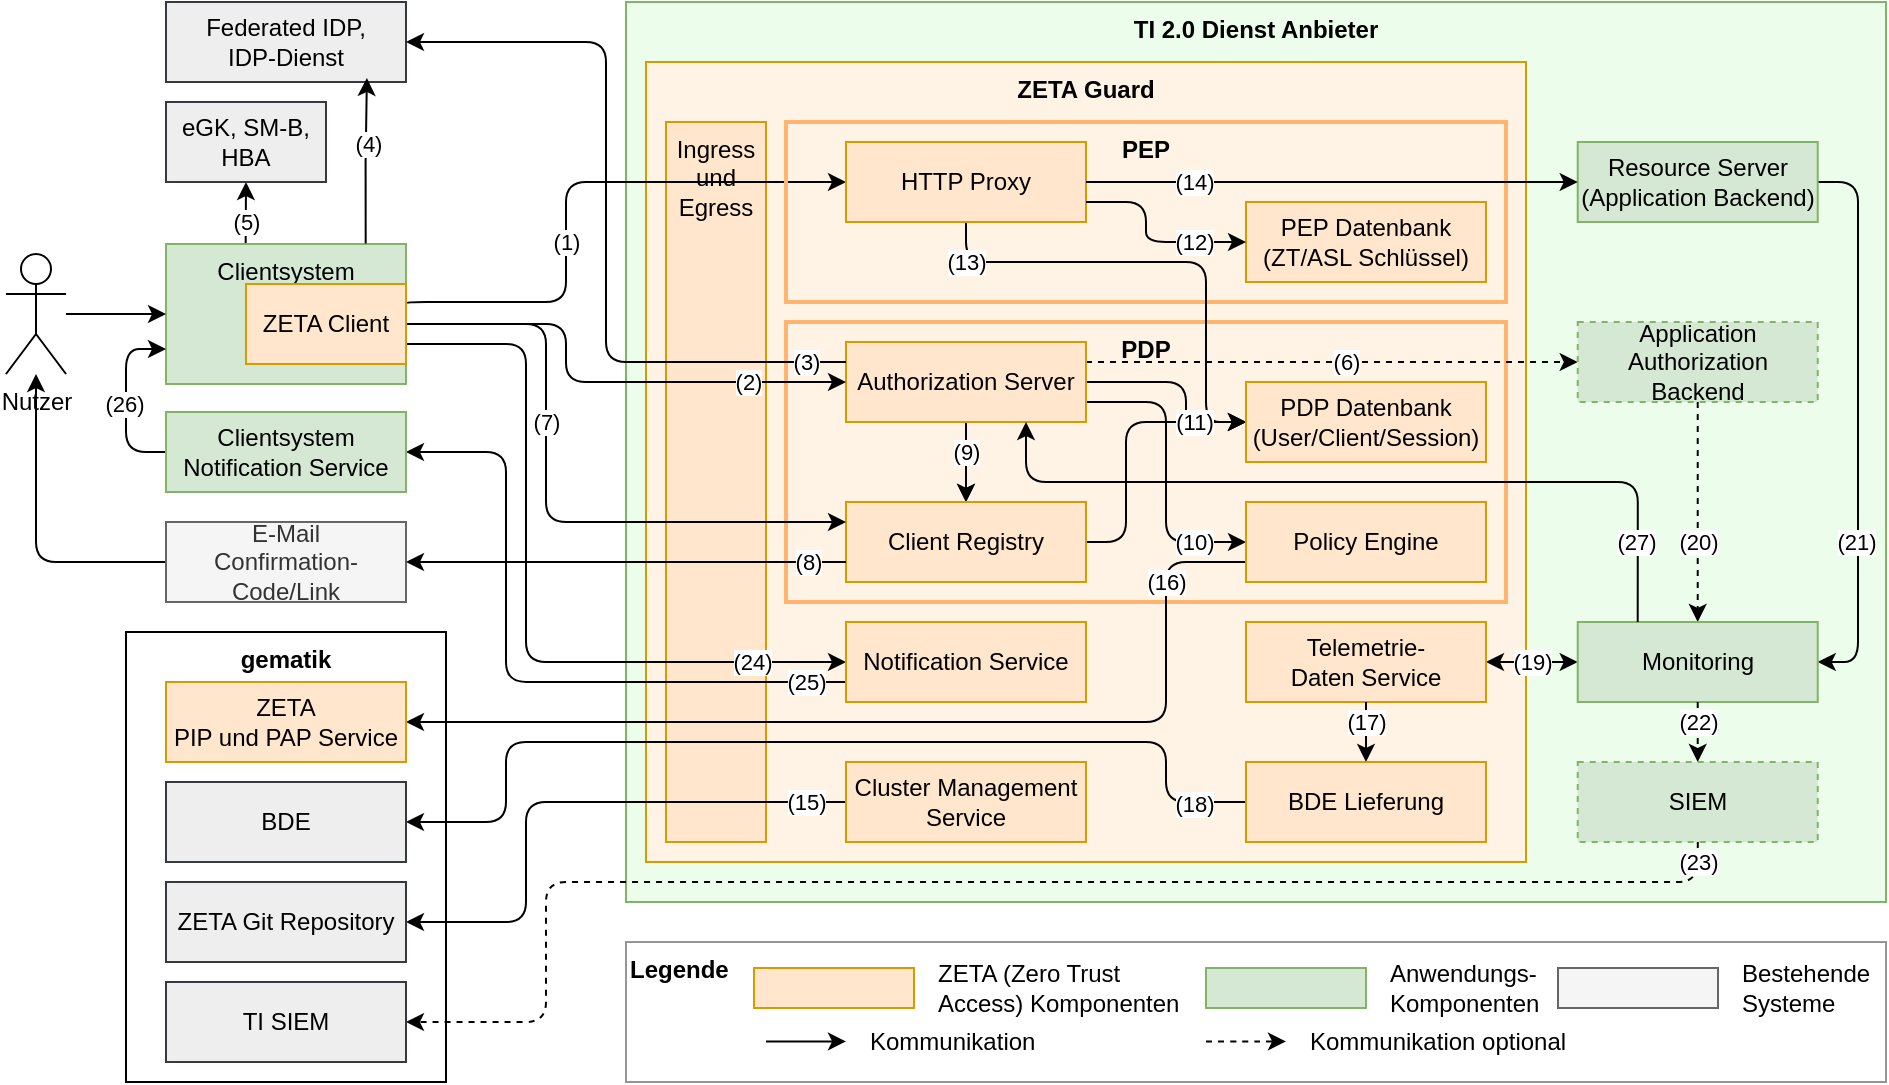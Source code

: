 <mxfile version="25.0.1">
  <diagram name="Seite-1" id="rmcg_aQgjtSpjyozXI4n">
    <mxGraphModel dx="1086" dy="570" grid="1" gridSize="10" guides="1" tooltips="1" connect="1" arrows="1" fold="1" page="1" pageScale="1" pageWidth="1169" pageHeight="827" math="0" shadow="0">
      <root>
        <mxCell id="0" />
        <mxCell id="1" parent="0" />
        <mxCell id="VlHYgpy21l1go6Lui4qg-20" value="" style="edgeStyle=orthogonalEdgeStyle;rounded=0;orthogonalLoop=1;jettySize=auto;html=1;" parent="1" source="VlHYgpy21l1go6Lui4qg-3" target="VlHYgpy21l1go6Lui4qg-7" edge="1">
          <mxGeometry relative="1" as="geometry" />
        </mxCell>
        <mxCell id="VlHYgpy21l1go6Lui4qg-1" value="&lt;b&gt;TI 2.0 Dienst Anbieter&lt;/b&gt;" style="rounded=0;whiteSpace=wrap;html=1;fillColor=#edfdec;strokeColor=#82b366;align=center;verticalAlign=top;" parent="1" vertex="1">
          <mxGeometry x="470" y="120" width="630" height="450" as="geometry" />
        </mxCell>
        <mxCell id="VlHYgpy21l1go6Lui4qg-2" value="&lt;b&gt;ZETA Guard&lt;/b&gt;" style="rounded=0;whiteSpace=wrap;html=1;align=center;verticalAlign=top;fillColor=#fff3e5;strokeColor=#d79b00;" parent="1" vertex="1">
          <mxGeometry x="480" y="150" width="440" height="400" as="geometry" />
        </mxCell>
        <mxCell id="VlHYgpy21l1go6Lui4qg-6" value="Ingress&lt;div&gt;und&lt;/div&gt;&lt;div&gt;Egress&lt;div&gt;&lt;/div&gt;&lt;/div&gt;" style="rounded=0;whiteSpace=wrap;html=1;fillColor=#ffe6cc;strokeColor=#d79b00;verticalAlign=top;" parent="1" vertex="1">
          <mxGeometry x="490" y="180" width="50" height="360" as="geometry" />
        </mxCell>
        <mxCell id="VlHYgpy21l1go6Lui4qg-73" value="&lt;b&gt;Legende&lt;/b&gt;" style="rounded=0;whiteSpace=wrap;html=1;align=left;verticalAlign=top;strokeColor=#969696;" parent="1" vertex="1">
          <mxGeometry x="470" y="590" width="630" height="70" as="geometry" />
        </mxCell>
        <mxCell id="VlHYgpy21l1go6Lui4qg-50" value="&lt;b&gt;gematik&lt;/b&gt;" style="rounded=0;whiteSpace=wrap;html=1;align=center;verticalAlign=top;" parent="1" vertex="1">
          <mxGeometry x="220" y="435" width="160" height="225" as="geometry" />
        </mxCell>
        <mxCell id="VlHYgpy21l1go6Lui4qg-5" value="&lt;b&gt;PDP&lt;/b&gt;" style="rounded=0;whiteSpace=wrap;html=1;fillColor=none;verticalAlign=top;strokeColor=#FFB570;strokeWidth=2;glass=0;shadow=0;" parent="1" vertex="1">
          <mxGeometry x="550" y="280" width="360" height="140" as="geometry" />
        </mxCell>
        <mxCell id="VlHYgpy21l1go6Lui4qg-12" style="edgeStyle=orthogonalEdgeStyle;rounded=1;orthogonalLoop=1;jettySize=auto;html=1;entryX=0;entryY=0.5;entryDx=0;entryDy=0;curved=0;enumerate=0;startArrow=none;startFill=0;exitX=1;exitY=0.75;exitDx=0;exitDy=0;" parent="1" source="VlHYgpy21l1go6Lui4qg-3" target="VlHYgpy21l1go6Lui4qg-4" edge="1">
          <mxGeometry relative="1" as="geometry">
            <Array as="points">
              <mxPoint x="740" y="320" />
              <mxPoint x="740" y="390" />
            </Array>
          </mxGeometry>
        </mxCell>
        <mxCell id="VlHYgpy21l1go6Lui4qg-13" value="(10)" style="edgeLabel;html=1;align=center;verticalAlign=middle;resizable=0;points=[];" parent="VlHYgpy21l1go6Lui4qg-12" vertex="1" connectable="0">
          <mxGeometry x="0.107" y="2" relative="1" as="geometry">
            <mxPoint x="12" y="27" as="offset" />
          </mxGeometry>
        </mxCell>
        <mxCell id="VlHYgpy21l1go6Lui4qg-17" style="edgeStyle=orthogonalEdgeStyle;rounded=0;orthogonalLoop=1;jettySize=auto;html=1;entryX=0.5;entryY=0;entryDx=0;entryDy=0;" parent="1" source="VlHYgpy21l1go6Lui4qg-3" target="VlHYgpy21l1go6Lui4qg-7" edge="1">
          <mxGeometry relative="1" as="geometry" />
        </mxCell>
        <mxCell id="VlHYgpy21l1go6Lui4qg-19" value="" style="edgeStyle=orthogonalEdgeStyle;rounded=0;orthogonalLoop=1;jettySize=auto;html=1;" parent="1" source="VlHYgpy21l1go6Lui4qg-3" target="VlHYgpy21l1go6Lui4qg-7" edge="1">
          <mxGeometry relative="1" as="geometry" />
        </mxCell>
        <mxCell id="jk131BD6AWYCNpcRmV59-23" value="(9)" style="edgeLabel;html=1;align=center;verticalAlign=middle;resizable=0;points=[];" parent="VlHYgpy21l1go6Lui4qg-19" vertex="1" connectable="0">
          <mxGeometry x="-0.2" y="3" relative="1" as="geometry">
            <mxPoint x="-3" y="-1" as="offset" />
          </mxGeometry>
        </mxCell>
        <mxCell id="VlHYgpy21l1go6Lui4qg-42" style="edgeStyle=orthogonalEdgeStyle;rounded=0;orthogonalLoop=1;jettySize=auto;html=1;entryX=0;entryY=0.5;entryDx=0;entryDy=0;dashed=1;exitX=1;exitY=0.25;exitDx=0;exitDy=0;" parent="1" source="VlHYgpy21l1go6Lui4qg-3" target="VlHYgpy21l1go6Lui4qg-9" edge="1">
          <mxGeometry relative="1" as="geometry" />
        </mxCell>
        <mxCell id="VlHYgpy21l1go6Lui4qg-43" value="(6)" style="edgeLabel;html=1;align=center;verticalAlign=middle;resizable=0;points=[];" parent="VlHYgpy21l1go6Lui4qg-42" vertex="1" connectable="0">
          <mxGeometry x="-0.001" y="3" relative="1" as="geometry">
            <mxPoint x="7" y="3" as="offset" />
          </mxGeometry>
        </mxCell>
        <mxCell id="vCcO2jvL2H2B9ToVF4XY-5" style="edgeStyle=orthogonalEdgeStyle;rounded=1;orthogonalLoop=1;jettySize=auto;html=1;entryX=0;entryY=0.5;entryDx=0;entryDy=0;curved=0;exitX=1;exitY=0.5;exitDx=0;exitDy=0;" parent="1" source="VlHYgpy21l1go6Lui4qg-3" target="vCcO2jvL2H2B9ToVF4XY-1" edge="1">
          <mxGeometry relative="1" as="geometry">
            <Array as="points">
              <mxPoint x="750" y="310" />
              <mxPoint x="750" y="330" />
            </Array>
          </mxGeometry>
        </mxCell>
        <mxCell id="VlHYgpy21l1go6Lui4qg-3" value="Authorization Server" style="rounded=0;whiteSpace=wrap;html=1;fillColor=#ffe6cc;strokeColor=#d79b00;" parent="1" vertex="1">
          <mxGeometry x="580" y="290" width="120" height="40" as="geometry" />
        </mxCell>
        <mxCell id="VlHYgpy21l1go6Lui4qg-55" style="edgeStyle=orthogonalEdgeStyle;rounded=1;orthogonalLoop=1;jettySize=auto;html=1;entryX=1;entryY=0.5;entryDx=0;entryDy=0;exitX=0;exitY=0.75;exitDx=0;exitDy=0;curved=0;" parent="1" source="VlHYgpy21l1go6Lui4qg-4" target="VlHYgpy21l1go6Lui4qg-54" edge="1">
          <mxGeometry relative="1" as="geometry">
            <Array as="points">
              <mxPoint x="740" y="400" />
              <mxPoint x="740" y="480" />
            </Array>
          </mxGeometry>
        </mxCell>
        <mxCell id="VlHYgpy21l1go6Lui4qg-4" value="Policy Engine" style="rounded=0;whiteSpace=wrap;html=1;fillColor=#ffe6cc;strokeColor=#d79b00;" parent="1" vertex="1">
          <mxGeometry x="780" y="370" width="120" height="40" as="geometry" />
        </mxCell>
        <mxCell id="vCcO2jvL2H2B9ToVF4XY-2" style="edgeStyle=orthogonalEdgeStyle;rounded=1;orthogonalLoop=1;jettySize=auto;html=1;entryX=0;entryY=0.5;entryDx=0;entryDy=0;curved=0;" parent="1" source="VlHYgpy21l1go6Lui4qg-7" target="vCcO2jvL2H2B9ToVF4XY-1" edge="1">
          <mxGeometry relative="1" as="geometry">
            <Array as="points">
              <mxPoint x="720" y="390" />
              <mxPoint x="720" y="330" />
            </Array>
          </mxGeometry>
        </mxCell>
        <mxCell id="VlHYgpy21l1go6Lui4qg-7" value="Client Registry" style="rounded=0;whiteSpace=wrap;html=1;fillColor=#ffe6cc;strokeColor=#d79b00;" parent="1" vertex="1">
          <mxGeometry x="580" y="370" width="120" height="40" as="geometry" />
        </mxCell>
        <mxCell id="VlHYgpy21l1go6Lui4qg-49" style="edgeStyle=orthogonalEdgeStyle;rounded=1;orthogonalLoop=1;jettySize=auto;html=1;entryX=1;entryY=0.5;entryDx=0;entryDy=0;curved=0;exitX=1;exitY=0.5;exitDx=0;exitDy=0;" parent="1" source="VlHYgpy21l1go6Lui4qg-8" target="VlHYgpy21l1go6Lui4qg-14" edge="1">
          <mxGeometry relative="1" as="geometry">
            <Array as="points">
              <mxPoint x="1086" y="210" />
              <mxPoint x="1086" y="450" />
            </Array>
          </mxGeometry>
        </mxCell>
        <mxCell id="VlHYgpy21l1go6Lui4qg-62" value="(21)" style="edgeLabel;html=1;align=center;verticalAlign=middle;resizable=0;points=[];" parent="VlHYgpy21l1go6Lui4qg-49" vertex="1" connectable="0">
          <mxGeometry x="0.075" y="-1" relative="1" as="geometry">
            <mxPoint y="49" as="offset" />
          </mxGeometry>
        </mxCell>
        <mxCell id="VlHYgpy21l1go6Lui4qg-8" value="&lt;div&gt;Resource Server&lt;/div&gt;&lt;div&gt;(Application Backend)&lt;/div&gt;" style="rounded=0;whiteSpace=wrap;html=1;fillColor=#d5e8d4;strokeColor=#82b366;" parent="1" vertex="1">
          <mxGeometry x="945.86" y="190" width="120" height="40" as="geometry" />
        </mxCell>
        <mxCell id="VlHYgpy21l1go6Lui4qg-82" style="edgeStyle=orthogonalEdgeStyle;rounded=0;orthogonalLoop=1;jettySize=auto;html=1;entryX=0.5;entryY=0;entryDx=0;entryDy=0;dashed=1;" parent="1" source="VlHYgpy21l1go6Lui4qg-9" target="VlHYgpy21l1go6Lui4qg-14" edge="1">
          <mxGeometry relative="1" as="geometry" />
        </mxCell>
        <mxCell id="VlHYgpy21l1go6Lui4qg-83" value="(20)" style="edgeLabel;html=1;align=center;verticalAlign=middle;resizable=0;points=[];" parent="VlHYgpy21l1go6Lui4qg-82" vertex="1" connectable="0">
          <mxGeometry x="-0.087" y="1" relative="1" as="geometry">
            <mxPoint x="-1" y="20" as="offset" />
          </mxGeometry>
        </mxCell>
        <mxCell id="VlHYgpy21l1go6Lui4qg-9" value="&lt;div&gt;Application Authorization Backend&lt;/div&gt;" style="rounded=0;whiteSpace=wrap;html=1;fillColor=#d5e8d4;strokeColor=#82b366;dashed=1;" parent="1" vertex="1">
          <mxGeometry x="945.86" y="280" width="120" height="40" as="geometry" />
        </mxCell>
        <mxCell id="VlHYgpy21l1go6Lui4qg-15" style="edgeStyle=orthogonalEdgeStyle;rounded=0;orthogonalLoop=1;jettySize=auto;html=1;startArrow=classic;startFill=1;" parent="1" source="VlHYgpy21l1go6Lui4qg-10" target="VlHYgpy21l1go6Lui4qg-14" edge="1">
          <mxGeometry relative="1" as="geometry" />
        </mxCell>
        <mxCell id="VlHYgpy21l1go6Lui4qg-61" value="(19)" style="edgeLabel;html=1;align=center;verticalAlign=middle;resizable=0;points=[];" parent="VlHYgpy21l1go6Lui4qg-15" vertex="1" connectable="0">
          <mxGeometry x="0.111" y="-2" relative="1" as="geometry">
            <mxPoint x="-3" y="-2" as="offset" />
          </mxGeometry>
        </mxCell>
        <mxCell id="VlHYgpy21l1go6Lui4qg-10" value="Telemetrie-Daten&amp;nbsp;&lt;span style=&quot;background-color: initial;&quot;&gt;Service&lt;/span&gt;" style="rounded=0;whiteSpace=wrap;html=1;fillColor=#ffe6cc;strokeColor=#d79b00;" parent="1" vertex="1">
          <mxGeometry x="780" y="430" width="120" height="40" as="geometry" />
        </mxCell>
        <mxCell id="VlHYgpy21l1go6Lui4qg-71" style="edgeStyle=orthogonalEdgeStyle;rounded=1;orthogonalLoop=1;jettySize=auto;html=1;entryX=1;entryY=0.5;entryDx=0;entryDy=0;curved=0;exitX=0;exitY=0.5;exitDx=0;exitDy=0;" parent="1" source="VlHYgpy21l1go6Lui4qg-11" target="VlHYgpy21l1go6Lui4qg-69" edge="1">
          <mxGeometry relative="1" as="geometry">
            <Array as="points">
              <mxPoint x="420" y="520" />
              <mxPoint x="420" y="580" />
            </Array>
          </mxGeometry>
        </mxCell>
        <mxCell id="jk131BD6AWYCNpcRmV59-13" value="(15)" style="edgeLabel;html=1;align=center;verticalAlign=middle;resizable=0;points=[];" parent="VlHYgpy21l1go6Lui4qg-71" vertex="1" connectable="0">
          <mxGeometry x="-0.908" y="1" relative="1" as="geometry">
            <mxPoint x="-7" y="-1" as="offset" />
          </mxGeometry>
        </mxCell>
        <mxCell id="VlHYgpy21l1go6Lui4qg-11" value="Cluster Management&lt;div&gt;Service&lt;/div&gt;" style="rounded=0;whiteSpace=wrap;html=1;fillColor=#ffe6cc;strokeColor=#d79b00;" parent="1" vertex="1">
          <mxGeometry x="580" y="500" width="120" height="40" as="geometry" />
        </mxCell>
        <mxCell id="VlHYgpy21l1go6Lui4qg-63" style="edgeStyle=orthogonalEdgeStyle;rounded=1;orthogonalLoop=1;jettySize=auto;html=1;entryX=0.5;entryY=0;entryDx=0;entryDy=0;curved=0;exitX=0.5;exitY=1;exitDx=0;exitDy=0;" parent="1" source="VlHYgpy21l1go6Lui4qg-10" target="VlHYgpy21l1go6Lui4qg-44" edge="1">
          <mxGeometry relative="1" as="geometry">
            <mxPoint x="840" y="480" as="sourcePoint" />
          </mxGeometry>
        </mxCell>
        <mxCell id="VlHYgpy21l1go6Lui4qg-64" value="(17)" style="edgeLabel;html=1;align=center;verticalAlign=middle;resizable=0;points=[];" parent="VlHYgpy21l1go6Lui4qg-63" vertex="1" connectable="0">
          <mxGeometry x="0.385" y="1" relative="1" as="geometry">
            <mxPoint x="-1" y="-11" as="offset" />
          </mxGeometry>
        </mxCell>
        <mxCell id="VlHYgpy21l1go6Lui4qg-14" value="&lt;div&gt;Monitoring&lt;/div&gt;" style="rounded=0;whiteSpace=wrap;html=1;fillColor=#d5e8d4;strokeColor=#82b366;" parent="1" vertex="1">
          <mxGeometry x="945.86" y="430" width="120" height="40" as="geometry" />
        </mxCell>
        <mxCell id="VlHYgpy21l1go6Lui4qg-25" style="edgeStyle=orthogonalEdgeStyle;rounded=1;orthogonalLoop=1;jettySize=auto;html=1;curved=0;entryX=0;entryY=0.5;entryDx=0;entryDy=0;exitX=1;exitY=0.25;exitDx=0;exitDy=0;" parent="1" source="W73TImAPQAttKoGehWNf-1" target="3iQ7CieG_20oYP9cDW3w-2" edge="1">
          <mxGeometry relative="1" as="geometry">
            <Array as="points">
              <mxPoint x="360" y="270" />
              <mxPoint x="440" y="270" />
              <mxPoint x="440" y="210" />
            </Array>
            <mxPoint x="490" y="220" as="targetPoint" />
          </mxGeometry>
        </mxCell>
        <mxCell id="VlHYgpy21l1go6Lui4qg-26" value="(1)" style="edgeLabel;html=1;align=center;verticalAlign=middle;resizable=0;points=[];" parent="VlHYgpy21l1go6Lui4qg-25" vertex="1" connectable="0">
          <mxGeometry x="0.145" y="1" relative="1" as="geometry">
            <mxPoint x="-20" y="31" as="offset" />
          </mxGeometry>
        </mxCell>
        <mxCell id="VlHYgpy21l1go6Lui4qg-36" style="edgeStyle=orthogonalEdgeStyle;rounded=1;orthogonalLoop=1;jettySize=auto;html=1;entryX=0.5;entryY=1;entryDx=0;entryDy=0;curved=0;exitX=0.332;exitY=0;exitDx=0;exitDy=0;exitPerimeter=0;" parent="1" source="VlHYgpy21l1go6Lui4qg-22" target="VlHYgpy21l1go6Lui4qg-35" edge="1">
          <mxGeometry relative="1" as="geometry">
            <mxPoint x="280" y="269" as="sourcePoint" />
            <mxPoint x="280" y="230" as="targetPoint" />
          </mxGeometry>
        </mxCell>
        <mxCell id="VlHYgpy21l1go6Lui4qg-59" value="(5)" style="edgeLabel;html=1;align=center;verticalAlign=middle;resizable=0;points=[];" parent="VlHYgpy21l1go6Lui4qg-36" vertex="1" connectable="0">
          <mxGeometry x="-0.167" y="1" relative="1" as="geometry">
            <mxPoint x="1" y="2" as="offset" />
          </mxGeometry>
        </mxCell>
        <mxCell id="VlHYgpy21l1go6Lui4qg-22" value="Clientsystem" style="rounded=0;whiteSpace=wrap;html=1;fillColor=#d5e8d4;strokeColor=#82b366;verticalAlign=top;" parent="1" vertex="1">
          <mxGeometry x="240" y="241" width="120" height="70" as="geometry" />
        </mxCell>
        <mxCell id="VlHYgpy21l1go6Lui4qg-30" style="edgeStyle=orthogonalEdgeStyle;rounded=0;orthogonalLoop=1;jettySize=auto;html=1;entryX=0;entryY=0.5;entryDx=0;entryDy=0;" parent="1" source="VlHYgpy21l1go6Lui4qg-29" target="VlHYgpy21l1go6Lui4qg-22" edge="1">
          <mxGeometry relative="1" as="geometry" />
        </mxCell>
        <mxCell id="VlHYgpy21l1go6Lui4qg-29" value="Nutzer" style="shape=umlActor;verticalLabelPosition=bottom;verticalAlign=top;html=1;outlineConnect=0;" parent="1" vertex="1">
          <mxGeometry x="160" y="246" width="30" height="60" as="geometry" />
        </mxCell>
        <mxCell id="VlHYgpy21l1go6Lui4qg-32" style="edgeStyle=orthogonalEdgeStyle;rounded=1;orthogonalLoop=1;jettySize=auto;html=1;curved=0;" parent="1" source="VlHYgpy21l1go6Lui4qg-31" target="VlHYgpy21l1go6Lui4qg-29" edge="1">
          <mxGeometry relative="1" as="geometry" />
        </mxCell>
        <mxCell id="VlHYgpy21l1go6Lui4qg-31" value="E-Mail&lt;div&gt;Confirmation-Code/Link&lt;/div&gt;" style="rounded=0;whiteSpace=wrap;html=1;fillColor=#f5f5f5;strokeColor=#666666;fontColor=#333333;" parent="1" vertex="1">
          <mxGeometry x="240" y="380" width="120" height="40" as="geometry" />
        </mxCell>
        <mxCell id="VlHYgpy21l1go6Lui4qg-35" value="eGK, SM-B,&lt;div&gt;HBA&lt;/div&gt;" style="rounded=0;whiteSpace=wrap;html=1;fillColor=#eeeeee;strokeColor=#36393d;" parent="1" vertex="1">
          <mxGeometry x="240" y="170" width="80" height="40" as="geometry" />
        </mxCell>
        <mxCell id="VlHYgpy21l1go6Lui4qg-37" value="Federated IDP,&lt;div&gt;IDP-Dienst&lt;/div&gt;" style="rounded=0;whiteSpace=wrap;html=1;fillColor=#eeeeee;strokeColor=#36393d;" parent="1" vertex="1">
          <mxGeometry x="240" y="120" width="120" height="40" as="geometry" />
        </mxCell>
        <mxCell id="VlHYgpy21l1go6Lui4qg-38" style="edgeStyle=orthogonalEdgeStyle;rounded=0;orthogonalLoop=1;jettySize=auto;html=1;entryX=0.837;entryY=0.95;entryDx=0;entryDy=0;entryPerimeter=0;exitX=0.832;exitY=-0.004;exitDx=0;exitDy=0;exitPerimeter=0;" parent="1" source="VlHYgpy21l1go6Lui4qg-22" target="VlHYgpy21l1go6Lui4qg-37" edge="1">
          <mxGeometry relative="1" as="geometry" />
        </mxCell>
        <mxCell id="VlHYgpy21l1go6Lui4qg-41" value="(4)" style="edgeLabel;html=1;align=center;verticalAlign=middle;resizable=0;points=[];" parent="VlHYgpy21l1go6Lui4qg-38" vertex="1" connectable="0">
          <mxGeometry x="0.181" y="1" relative="1" as="geometry">
            <mxPoint x="1" y="-2" as="offset" />
          </mxGeometry>
        </mxCell>
        <mxCell id="VlHYgpy21l1go6Lui4qg-56" style="edgeStyle=orthogonalEdgeStyle;rounded=1;orthogonalLoop=1;jettySize=auto;html=1;entryX=1;entryY=0.5;entryDx=0;entryDy=0;exitX=0;exitY=0.5;exitDx=0;exitDy=0;curved=0;" parent="1" source="VlHYgpy21l1go6Lui4qg-44" target="VlHYgpy21l1go6Lui4qg-52" edge="1">
          <mxGeometry relative="1" as="geometry">
            <Array as="points">
              <mxPoint x="740" y="520" />
              <mxPoint x="740" y="490" />
              <mxPoint x="410" y="490" />
              <mxPoint x="410" y="530" />
            </Array>
          </mxGeometry>
        </mxCell>
        <mxCell id="jk131BD6AWYCNpcRmV59-14" value="(18)" style="edgeLabel;html=1;align=center;verticalAlign=middle;resizable=0;points=[];" parent="VlHYgpy21l1go6Lui4qg-56" vertex="1" connectable="0">
          <mxGeometry x="-0.733" relative="1" as="geometry">
            <mxPoint x="14" y="26" as="offset" />
          </mxGeometry>
        </mxCell>
        <mxCell id="VlHYgpy21l1go6Lui4qg-44" value="&lt;div&gt;BDE Lieferung&lt;/div&gt;" style="rounded=0;whiteSpace=wrap;html=1;fillColor=#ffe6cc;strokeColor=#d79b00;" parent="1" vertex="1">
          <mxGeometry x="780" y="500" width="120" height="40" as="geometry" />
        </mxCell>
        <mxCell id="VlHYgpy21l1go6Lui4qg-58" style="edgeStyle=orthogonalEdgeStyle;rounded=1;orthogonalLoop=1;jettySize=auto;html=1;entryX=1;entryY=0.5;entryDx=0;entryDy=0;dashed=1;curved=0;" parent="1" source="VlHYgpy21l1go6Lui4qg-45" target="VlHYgpy21l1go6Lui4qg-57" edge="1">
          <mxGeometry relative="1" as="geometry">
            <Array as="points">
              <mxPoint x="1006" y="560" />
              <mxPoint x="430" y="560" />
              <mxPoint x="430" y="630" />
            </Array>
          </mxGeometry>
        </mxCell>
        <mxCell id="VlHYgpy21l1go6Lui4qg-67" value="(23)" style="edgeLabel;html=1;align=center;verticalAlign=middle;resizable=0;points=[];" parent="VlHYgpy21l1go6Lui4qg-58" vertex="1" connectable="0">
          <mxGeometry x="0.004" relative="1" as="geometry">
            <mxPoint x="349" y="-10" as="offset" />
          </mxGeometry>
        </mxCell>
        <mxCell id="VlHYgpy21l1go6Lui4qg-48" style="edgeStyle=orthogonalEdgeStyle;rounded=1;orthogonalLoop=1;jettySize=auto;html=1;entryX=0.5;entryY=0;entryDx=0;entryDy=0;dashed=1;curved=0;exitX=0.5;exitY=1;exitDx=0;exitDy=0;" parent="1" source="VlHYgpy21l1go6Lui4qg-14" target="VlHYgpy21l1go6Lui4qg-45" edge="1">
          <mxGeometry relative="1" as="geometry">
            <Array as="points" />
          </mxGeometry>
        </mxCell>
        <mxCell id="VlHYgpy21l1go6Lui4qg-65" value="(22)" style="edgeLabel;html=1;align=center;verticalAlign=middle;resizable=0;points=[];" parent="VlHYgpy21l1go6Lui4qg-48" vertex="1" connectable="0">
          <mxGeometry x="-0.052" relative="1" as="geometry">
            <mxPoint y="-4" as="offset" />
          </mxGeometry>
        </mxCell>
        <mxCell id="VlHYgpy21l1go6Lui4qg-52" value="&lt;div&gt;BDE&lt;/div&gt;" style="rounded=0;whiteSpace=wrap;html=1;fillColor=#eeeeee;strokeColor=#36393d;" parent="1" vertex="1">
          <mxGeometry x="240" y="510" width="120" height="40" as="geometry" />
        </mxCell>
        <mxCell id="VlHYgpy21l1go6Lui4qg-54" value="&lt;div&gt;ZETA&lt;/div&gt;PIP und PAP Service" style="rounded=0;whiteSpace=wrap;html=1;fillColor=#ffe6cc;strokeColor=#d79b00;" parent="1" vertex="1">
          <mxGeometry x="240" y="460" width="120" height="40" as="geometry" />
        </mxCell>
        <mxCell id="VlHYgpy21l1go6Lui4qg-57" value="&lt;div&gt;TI SIEM&lt;/div&gt;" style="rounded=0;whiteSpace=wrap;html=1;fillColor=#eeeeee;strokeColor=#36393d;" parent="1" vertex="1">
          <mxGeometry x="240" y="610" width="120" height="40" as="geometry" />
        </mxCell>
        <mxCell id="VlHYgpy21l1go6Lui4qg-69" value="ZETA Git&amp;nbsp;&lt;span style=&quot;background-color: initial;&quot;&gt;Repository&lt;/span&gt;" style="rounded=0;whiteSpace=wrap;html=1;fillColor=#eeeeee;strokeColor=#36393d;" parent="1" vertex="1">
          <mxGeometry x="240" y="560" width="120" height="40" as="geometry" />
        </mxCell>
        <mxCell id="VlHYgpy21l1go6Lui4qg-74" value="" style="rounded=0;whiteSpace=wrap;html=1;fillColor=#ffe6cc;strokeColor=#d79b00;" parent="1" vertex="1">
          <mxGeometry x="534" y="603" width="80" height="20" as="geometry" />
        </mxCell>
        <mxCell id="VlHYgpy21l1go6Lui4qg-75" value="ZETA (Zero Trust Access) Komponenten" style="text;html=1;align=left;verticalAlign=middle;whiteSpace=wrap;rounded=0;" parent="1" vertex="1">
          <mxGeometry x="624" y="603" width="130" height="20" as="geometry" />
        </mxCell>
        <mxCell id="VlHYgpy21l1go6Lui4qg-76" value="" style="rounded=0;whiteSpace=wrap;html=1;fillColor=#d5e8d4;strokeColor=#82b366;" parent="1" vertex="1">
          <mxGeometry x="760" y="603" width="80" height="20" as="geometry" />
        </mxCell>
        <mxCell id="VlHYgpy21l1go6Lui4qg-77" value="Anwendungs-&lt;div&gt;Komponenten&lt;/div&gt;" style="text;html=1;align=left;verticalAlign=middle;whiteSpace=wrap;rounded=0;" parent="1" vertex="1">
          <mxGeometry x="850" y="603" width="70" height="20" as="geometry" />
        </mxCell>
        <mxCell id="VlHYgpy21l1go6Lui4qg-78" value="" style="rounded=0;whiteSpace=wrap;html=1;fillColor=#f5f5f5;strokeColor=#666666;fontColor=#333333;" parent="1" vertex="1">
          <mxGeometry x="936" y="603" width="80" height="20" as="geometry" />
        </mxCell>
        <mxCell id="VlHYgpy21l1go6Lui4qg-79" value="Bestehende&lt;div&gt;Systeme&lt;/div&gt;" style="text;html=1;align=left;verticalAlign=middle;whiteSpace=wrap;rounded=0;" parent="1" vertex="1">
          <mxGeometry x="1026" y="603" width="74" height="20" as="geometry" />
        </mxCell>
        <mxCell id="VlHYgpy21l1go6Lui4qg-88" style="edgeStyle=orthogonalEdgeStyle;rounded=1;orthogonalLoop=1;jettySize=auto;html=1;curved=0;" parent="1" edge="1">
          <mxGeometry relative="1" as="geometry">
            <mxPoint x="540" y="639.71" as="sourcePoint" />
            <mxPoint x="580" y="639.71" as="targetPoint" />
            <Array as="points">
              <mxPoint x="560" y="640" />
              <mxPoint x="560" y="640" />
            </Array>
          </mxGeometry>
        </mxCell>
        <mxCell id="VlHYgpy21l1go6Lui4qg-90" value="Kommunikation" style="text;html=1;align=left;verticalAlign=middle;whiteSpace=wrap;rounded=0;" parent="1" vertex="1">
          <mxGeometry x="590" y="630" width="95" height="20" as="geometry" />
        </mxCell>
        <mxCell id="VlHYgpy21l1go6Lui4qg-91" style="edgeStyle=orthogonalEdgeStyle;rounded=1;orthogonalLoop=1;jettySize=auto;html=1;curved=0;dashed=1;" parent="1" edge="1">
          <mxGeometry relative="1" as="geometry">
            <mxPoint x="760" y="639.71" as="sourcePoint" />
            <mxPoint x="800" y="639.71" as="targetPoint" />
            <Array as="points">
              <mxPoint x="780" y="639.71" />
              <mxPoint x="780" y="639.71" />
            </Array>
          </mxGeometry>
        </mxCell>
        <mxCell id="VlHYgpy21l1go6Lui4qg-92" value="Kommunikation optional" style="text;html=1;align=left;verticalAlign=middle;whiteSpace=wrap;rounded=0;" parent="1" vertex="1">
          <mxGeometry x="810" y="630" width="140" height="20" as="geometry" />
        </mxCell>
        <mxCell id="VlHYgpy21l1go6Lui4qg-23" style="edgeStyle=orthogonalEdgeStyle;rounded=1;orthogonalLoop=1;jettySize=auto;html=1;entryX=0;entryY=0.5;entryDx=0;entryDy=0;exitX=1;exitY=0.5;exitDx=0;exitDy=0;curved=0;" parent="1" source="W73TImAPQAttKoGehWNf-1" target="VlHYgpy21l1go6Lui4qg-3" edge="1">
          <mxGeometry relative="1" as="geometry">
            <Array as="points">
              <mxPoint x="440" y="281" />
              <mxPoint x="440" y="310" />
            </Array>
          </mxGeometry>
        </mxCell>
        <mxCell id="VlHYgpy21l1go6Lui4qg-24" value="(2)" style="edgeLabel;html=1;align=center;verticalAlign=middle;resizable=0;points=[];" parent="VlHYgpy21l1go6Lui4qg-23" vertex="1" connectable="0">
          <mxGeometry x="-0.467" y="-3" relative="1" as="geometry">
            <mxPoint x="104" y="26" as="offset" />
          </mxGeometry>
        </mxCell>
        <mxCell id="VlHYgpy21l1go6Lui4qg-39" style="edgeStyle=orthogonalEdgeStyle;rounded=1;orthogonalLoop=1;jettySize=auto;html=1;curved=0;exitX=1;exitY=0.5;exitDx=0;exitDy=0;" parent="1" source="W73TImAPQAttKoGehWNf-1" target="VlHYgpy21l1go6Lui4qg-7" edge="1">
          <mxGeometry relative="1" as="geometry">
            <Array as="points">
              <mxPoint x="430" y="281" />
              <mxPoint x="430" y="380" />
            </Array>
          </mxGeometry>
        </mxCell>
        <mxCell id="VlHYgpy21l1go6Lui4qg-40" value="(7)" style="edgeLabel;html=1;align=center;verticalAlign=middle;resizable=0;points=[];" parent="VlHYgpy21l1go6Lui4qg-39" vertex="1" connectable="0">
          <mxGeometry x="0.201" y="-1" relative="1" as="geometry">
            <mxPoint x="-23" y="-51" as="offset" />
          </mxGeometry>
        </mxCell>
        <mxCell id="VlHYgpy21l1go6Lui4qg-33" style="edgeStyle=orthogonalEdgeStyle;rounded=0;orthogonalLoop=1;jettySize=auto;html=1;entryX=1;entryY=0.5;entryDx=0;entryDy=0;exitX=0;exitY=0.75;exitDx=0;exitDy=0;" parent="1" source="VlHYgpy21l1go6Lui4qg-7" target="VlHYgpy21l1go6Lui4qg-31" edge="1">
          <mxGeometry relative="1" as="geometry" />
        </mxCell>
        <mxCell id="VlHYgpy21l1go6Lui4qg-34" value="(8)" style="edgeLabel;html=1;align=center;verticalAlign=middle;resizable=0;points=[];" parent="VlHYgpy21l1go6Lui4qg-33" vertex="1" connectable="0">
          <mxGeometry x="0.377" y="1" relative="1" as="geometry">
            <mxPoint x="132" y="-1" as="offset" />
          </mxGeometry>
        </mxCell>
        <mxCell id="jk131BD6AWYCNpcRmV59-16" style="edgeStyle=orthogonalEdgeStyle;rounded=1;orthogonalLoop=1;jettySize=auto;html=1;entryX=0;entryY=0.5;entryDx=0;entryDy=0;curved=0;exitX=1;exitY=0.75;exitDx=0;exitDy=0;" parent="1" source="W73TImAPQAttKoGehWNf-1" target="jk131BD6AWYCNpcRmV59-15" edge="1">
          <mxGeometry relative="1" as="geometry">
            <Array as="points">
              <mxPoint x="420" y="291" />
              <mxPoint x="420" y="450" />
            </Array>
          </mxGeometry>
        </mxCell>
        <mxCell id="jk131BD6AWYCNpcRmV59-17" value="(24)" style="edgeLabel;html=1;align=center;verticalAlign=middle;resizable=0;points=[];" parent="jk131BD6AWYCNpcRmV59-16" vertex="1" connectable="0">
          <mxGeometry x="0.294" y="-2" relative="1" as="geometry">
            <mxPoint x="87" y="-2" as="offset" />
          </mxGeometry>
        </mxCell>
        <mxCell id="W73TImAPQAttKoGehWNf-1" value="ZETA Client" style="rounded=0;whiteSpace=wrap;html=1;fillColor=#ffe6cc;strokeColor=#d79b00;" parent="1" vertex="1">
          <mxGeometry x="280" y="261" width="80" height="40" as="geometry" />
        </mxCell>
        <mxCell id="3iQ7CieG_20oYP9cDW3w-1" value="&lt;b&gt;PEP&lt;/b&gt;" style="rounded=0;whiteSpace=wrap;html=1;fillColor=none;verticalAlign=top;strokeColor=#FFB570;strokeWidth=2;" parent="1" vertex="1">
          <mxGeometry x="550" y="180" width="360" height="90" as="geometry" />
        </mxCell>
        <mxCell id="vCcO2jvL2H2B9ToVF4XY-4" style="edgeStyle=orthogonalEdgeStyle;rounded=1;orthogonalLoop=1;jettySize=auto;html=1;curved=0;exitX=0.5;exitY=1;exitDx=0;exitDy=0;" parent="1" source="3iQ7CieG_20oYP9cDW3w-2" edge="1">
          <mxGeometry relative="1" as="geometry">
            <mxPoint x="780" y="330" as="targetPoint" />
            <Array as="points">
              <mxPoint x="640" y="250" />
              <mxPoint x="760" y="250" />
              <mxPoint x="760" y="330" />
            </Array>
          </mxGeometry>
        </mxCell>
        <mxCell id="jk131BD6AWYCNpcRmV59-9" value="(11)" style="edgeLabel;html=1;align=center;verticalAlign=middle;resizable=0;points=[];" parent="vCcO2jvL2H2B9ToVF4XY-4" vertex="1" connectable="0">
          <mxGeometry x="0.896" y="1" relative="1" as="geometry">
            <mxPoint x="-14" y="1" as="offset" />
          </mxGeometry>
        </mxCell>
        <mxCell id="jk131BD6AWYCNpcRmV59-11" value="(13)" style="edgeLabel;html=1;align=center;verticalAlign=middle;resizable=0;points=[];" parent="vCcO2jvL2H2B9ToVF4XY-4" vertex="1" connectable="0">
          <mxGeometry x="-0.278" y="1" relative="1" as="geometry">
            <mxPoint x="-67" y="1" as="offset" />
          </mxGeometry>
        </mxCell>
        <mxCell id="3iQ7CieG_20oYP9cDW3w-2" value="HTTP Proxy" style="rounded=0;whiteSpace=wrap;html=1;fillColor=#ffe6cc;strokeColor=#d79b00;" parent="1" vertex="1">
          <mxGeometry x="580" y="190" width="120" height="40" as="geometry" />
        </mxCell>
        <mxCell id="W73TImAPQAttKoGehWNf-2" style="edgeStyle=orthogonalEdgeStyle;rounded=1;orthogonalLoop=1;jettySize=auto;html=1;entryX=1;entryY=0.5;entryDx=0;entryDy=0;exitX=0;exitY=0.25;exitDx=0;exitDy=0;curved=0;" parent="1" source="VlHYgpy21l1go6Lui4qg-3" target="VlHYgpy21l1go6Lui4qg-37" edge="1">
          <mxGeometry relative="1" as="geometry">
            <Array as="points">
              <mxPoint x="460" y="300" />
              <mxPoint x="460" y="140" />
            </Array>
          </mxGeometry>
        </mxCell>
        <mxCell id="W73TImAPQAttKoGehWNf-3" value="(3)" style="edgeLabel;html=1;align=center;verticalAlign=middle;resizable=0;points=[];" parent="W73TImAPQAttKoGehWNf-2" vertex="1" connectable="0">
          <mxGeometry x="0.002" y="1" relative="1" as="geometry">
            <mxPoint x="101" y="70" as="offset" />
          </mxGeometry>
        </mxCell>
        <mxCell id="VlHYgpy21l1go6Lui4qg-16" style="edgeStyle=orthogonalEdgeStyle;rounded=1;orthogonalLoop=1;jettySize=auto;html=1;entryX=0;entryY=0.5;entryDx=0;entryDy=0;exitX=1;exitY=0.5;exitDx=0;exitDy=0;curved=0;" parent="1" source="3iQ7CieG_20oYP9cDW3w-2" target="VlHYgpy21l1go6Lui4qg-8" edge="1">
          <mxGeometry relative="1" as="geometry" />
        </mxCell>
        <mxCell id="VlHYgpy21l1go6Lui4qg-60" value="(14)" style="edgeLabel;html=1;align=center;verticalAlign=middle;resizable=0;points=[];" parent="VlHYgpy21l1go6Lui4qg-16" vertex="1" connectable="0">
          <mxGeometry x="-0.396" y="1" relative="1" as="geometry">
            <mxPoint x="-20" y="1" as="offset" />
          </mxGeometry>
        </mxCell>
        <mxCell id="vCcO2jvL2H2B9ToVF4XY-1" value="PDP Datenbank&lt;div&gt;(User/Client/Session)&lt;/div&gt;" style="rounded=0;whiteSpace=wrap;html=1;fillColor=#ffe6cc;strokeColor=#d79b00;" parent="1" vertex="1">
          <mxGeometry x="780" y="310" width="120" height="40" as="geometry" />
        </mxCell>
        <mxCell id="2" value="PEP Datenbank&lt;div&gt;(ZT/ASL Schlüssel)&lt;/div&gt;" style="rounded=0;whiteSpace=wrap;html=1;fillColor=#ffe6cc;strokeColor=#d79b00;" parent="1" vertex="1">
          <mxGeometry x="780" y="220" width="120" height="40" as="geometry" />
        </mxCell>
        <mxCell id="6" style="edgeStyle=orthogonalEdgeStyle;rounded=1;orthogonalLoop=1;jettySize=auto;html=1;curved=0;exitX=1;exitY=0.75;exitDx=0;exitDy=0;entryX=0;entryY=0.5;entryDx=0;entryDy=0;" parent="1" source="3iQ7CieG_20oYP9cDW3w-2" target="2" edge="1">
          <mxGeometry relative="1" as="geometry">
            <mxPoint x="790" y="340" as="targetPoint" />
            <Array as="points">
              <mxPoint x="730" y="220" />
              <mxPoint x="730" y="240" />
            </Array>
            <mxPoint x="650" y="240" as="sourcePoint" />
          </mxGeometry>
        </mxCell>
        <mxCell id="jk131BD6AWYCNpcRmV59-12" value="(12)" style="edgeLabel;html=1;align=center;verticalAlign=middle;resizable=0;points=[];" parent="6" vertex="1" connectable="0">
          <mxGeometry x="-0.217" y="-2" relative="1" as="geometry">
            <mxPoint x="26" y="11" as="offset" />
          </mxGeometry>
        </mxCell>
        <mxCell id="9" style="edgeStyle=orthogonalEdgeStyle;html=1;entryX=0.75;entryY=1;entryDx=0;entryDy=0;exitX=0.25;exitY=0;exitDx=0;exitDy=0;" parent="1" source="VlHYgpy21l1go6Lui4qg-14" target="VlHYgpy21l1go6Lui4qg-3" edge="1">
          <mxGeometry relative="1" as="geometry">
            <Array as="points">
              <mxPoint x="976" y="360" />
              <mxPoint x="670" y="360" />
            </Array>
          </mxGeometry>
        </mxCell>
        <mxCell id="jk131BD6AWYCNpcRmV59-24" value="(16)" style="edgeLabel;html=1;align=center;verticalAlign=middle;resizable=0;points=[];" parent="9" vertex="1" connectable="0">
          <mxGeometry x="0.923" relative="1" as="geometry">
            <mxPoint x="70" y="64" as="offset" />
          </mxGeometry>
        </mxCell>
        <mxCell id="jk131BD6AWYCNpcRmV59-27" value="(27)" style="edgeLabel;html=1;align=center;verticalAlign=middle;resizable=0;points=[];" parent="9" vertex="1" connectable="0">
          <mxGeometry x="-0.802" y="1" relative="1" as="geometry">
            <mxPoint as="offset" />
          </mxGeometry>
        </mxCell>
        <mxCell id="VlHYgpy21l1go6Lui4qg-45" value="&lt;div&gt;SIEM&lt;/div&gt;" style="rounded=0;whiteSpace=wrap;html=1;fillColor=#d5e8d4;strokeColor=#82b366;dashed=1;" parent="1" vertex="1">
          <mxGeometry x="945.86" y="500" width="120" height="40" as="geometry" />
        </mxCell>
        <mxCell id="jk131BD6AWYCNpcRmV59-21" style="edgeStyle=orthogonalEdgeStyle;rounded=1;orthogonalLoop=1;jettySize=auto;html=1;entryX=1;entryY=0.5;entryDx=0;entryDy=0;exitX=0;exitY=0.75;exitDx=0;exitDy=0;curved=0;" parent="1" source="jk131BD6AWYCNpcRmV59-15" target="jk131BD6AWYCNpcRmV59-20" edge="1">
          <mxGeometry relative="1" as="geometry">
            <Array as="points">
              <mxPoint x="410" y="460" />
              <mxPoint x="410" y="345" />
            </Array>
          </mxGeometry>
        </mxCell>
        <mxCell id="jk131BD6AWYCNpcRmV59-22" value="(25)" style="edgeLabel;html=1;align=center;verticalAlign=middle;resizable=0;points=[];" parent="jk131BD6AWYCNpcRmV59-21" vertex="1" connectable="0">
          <mxGeometry x="-0.86" relative="1" as="geometry">
            <mxPoint x="3" as="offset" />
          </mxGeometry>
        </mxCell>
        <mxCell id="jk131BD6AWYCNpcRmV59-15" value="&lt;div&gt;Notification Service&lt;/div&gt;" style="rounded=0;whiteSpace=wrap;html=1;fillColor=#ffe6cc;strokeColor=#d79b00;" parent="1" vertex="1">
          <mxGeometry x="580" y="430" width="120" height="40" as="geometry" />
        </mxCell>
        <mxCell id="jk131BD6AWYCNpcRmV59-25" style="edgeStyle=orthogonalEdgeStyle;rounded=1;orthogonalLoop=1;jettySize=auto;html=1;entryX=0;entryY=0.75;entryDx=0;entryDy=0;exitX=0;exitY=0.5;exitDx=0;exitDy=0;curved=0;" parent="1" source="jk131BD6AWYCNpcRmV59-20" target="VlHYgpy21l1go6Lui4qg-22" edge="1">
          <mxGeometry relative="1" as="geometry" />
        </mxCell>
        <mxCell id="jk131BD6AWYCNpcRmV59-26" value="(26)" style="edgeLabel;html=1;align=center;verticalAlign=middle;resizable=0;points=[];" parent="jk131BD6AWYCNpcRmV59-25" vertex="1" connectable="0">
          <mxGeometry x="-0.03" y="1" relative="1" as="geometry">
            <mxPoint as="offset" />
          </mxGeometry>
        </mxCell>
        <mxCell id="jk131BD6AWYCNpcRmV59-20" value="Clientsystem Notification Service" style="rounded=0;whiteSpace=wrap;html=1;fillColor=#d5e8d4;strokeColor=#82b366;" parent="1" vertex="1">
          <mxGeometry x="240" y="325" width="120" height="40" as="geometry" />
        </mxCell>
      </root>
    </mxGraphModel>
  </diagram>
</mxfile>
